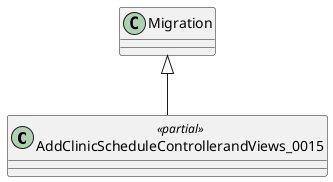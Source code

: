 @startuml
class AddClinicScheduleControllerandViews_0015 <<partial>> {
}
Migration <|-- AddClinicScheduleControllerandViews_0015
@enduml
